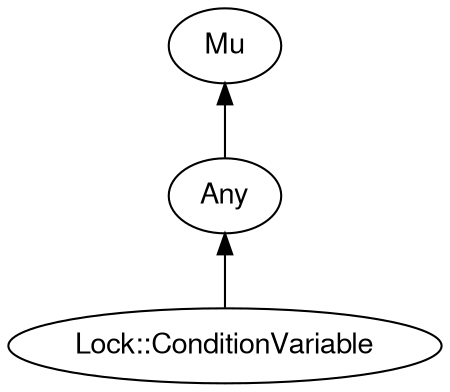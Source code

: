 digraph "raku-type-graph" {
    rankdir=BT;
    splines=polyline;
    overlap=false;

    graph [truecolor=true bgcolor="#FFFFFF"];
    // Types
    "Lock::ConditionVariable" [color="#000000", fontcolor="#000000", href="/type/Lock::ConditionVariable", fontname="FreeSans"];
    "Mu" [color="#000000", fontcolor="#000000", href="/type/Mu", fontname="FreeSans"];
    "Any" [color="#000000", fontcolor="#000000", href="/type/Any", fontname="FreeSans"];

    // Superclasses
    "Lock::ConditionVariable" -> "Any" [color="#000000"];
    "Any" -> "Mu" [color="#000000"];

    // Roles
}
